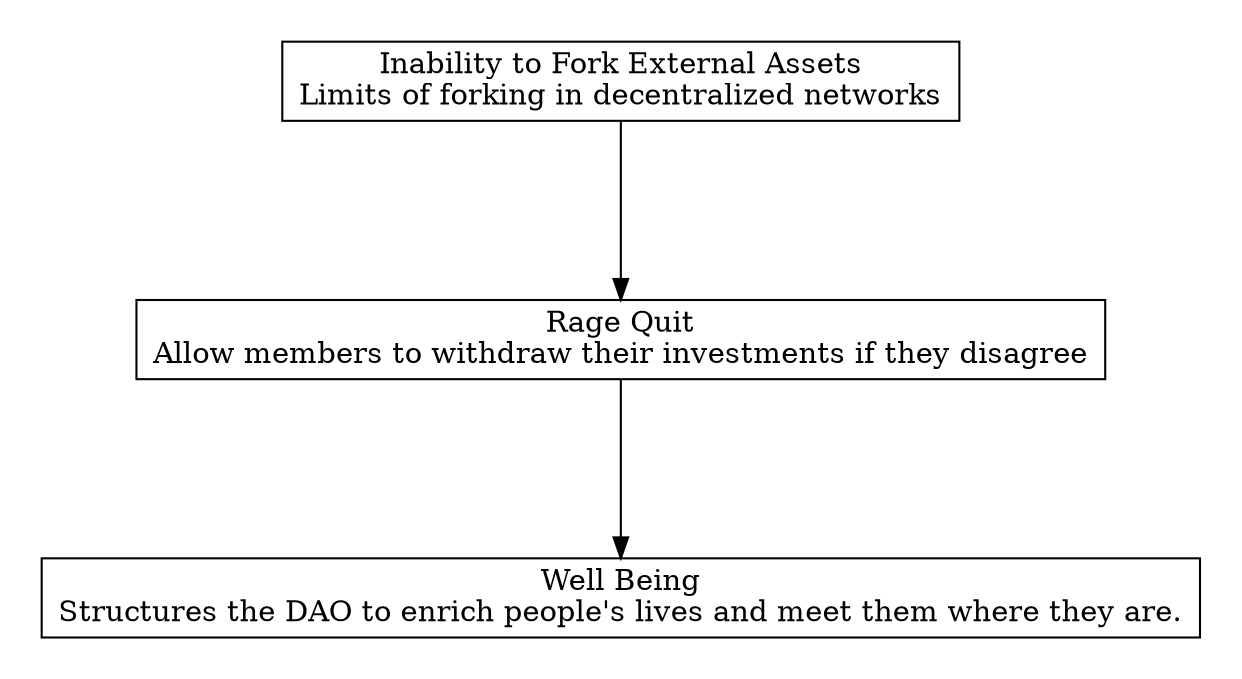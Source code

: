 digraph "" {
	graph [nodesep=0.6,
		rankdir=TB,
		ranksep=1.2
	];
	node [label="\N",
		shape=box
	];
	subgraph cluster_predecessors {
		graph [rank=max,
			style=invis
		];
		"Inability to Fork External Assets"	[label="Inability to Fork External Assets\nLimits of forking in decentralized networks"];
	}
	subgraph cluster_descendants {
		graph [rank=min,
			style=invis
		];
		"Well Being"	[label="Well Being\nStructures the DAO to enrich people's lives and meet them where they are."];
	}
	"Rage Quit"	[label="Rage Quit\nAllow members to withdraw their investments if they disagree"];
	"Rage Quit" -> "Well Being";
	"Inability to Fork External Assets" -> "Rage Quit";
}

